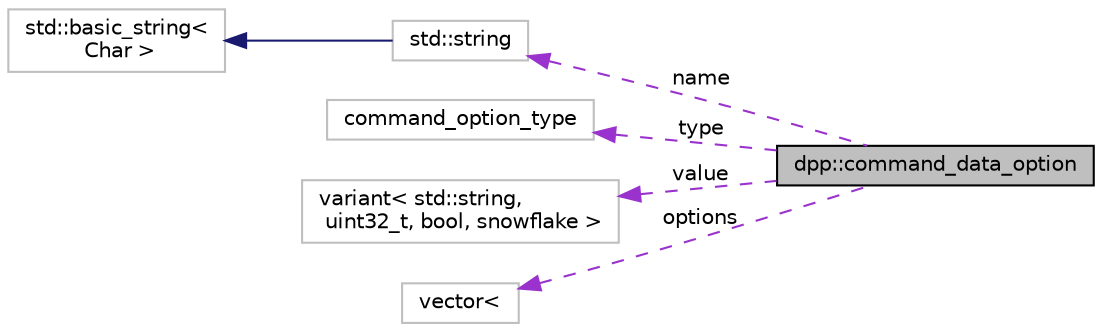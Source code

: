 digraph "dpp::command_data_option"
{
 // INTERACTIVE_SVG=YES
 // LATEX_PDF_SIZE
  bgcolor="transparent";
  edge [fontname="Helvetica",fontsize="10",labelfontname="Helvetica",labelfontsize="10"];
  node [fontname="Helvetica",fontsize="10",shape=record];
  rankdir="LR";
  Node1 [label="dpp::command_data_option",height=0.2,width=0.4,color="black", fillcolor="grey75", style="filled", fontcolor="black",tooltip="Values in the command interaction. These are the values specified by the user when actually issuing t..."];
  Node2 -> Node1 [dir="back",color="darkorchid3",fontsize="10",style="dashed",label=" name" ,fontname="Helvetica"];
  Node2 [label="std::string",height=0.2,width=0.4,color="grey75",tooltip=" "];
  Node3 -> Node2 [dir="back",color="midnightblue",fontsize="10",style="solid",fontname="Helvetica"];
  Node3 [label="std::basic_string\<\l Char \>",height=0.2,width=0.4,color="grey75",tooltip=" "];
  Node4 -> Node1 [dir="back",color="darkorchid3",fontsize="10",style="dashed",label=" type" ,fontname="Helvetica"];
  Node4 [label="command_option_type",height=0.2,width=0.4,color="grey75",tooltip=" "];
  Node5 -> Node1 [dir="back",color="darkorchid3",fontsize="10",style="dashed",label=" value" ,fontname="Helvetica"];
  Node5 [label="variant\< std::string,\l uint32_t, bool, snowflake \>",height=0.2,width=0.4,color="grey75",tooltip=" "];
  Node6 -> Node1 [dir="back",color="darkorchid3",fontsize="10",style="dashed",label=" options" ,fontname="Helvetica"];
  Node6 [label="vector\<",height=0.2,width=0.4,color="grey75",tooltip=" "];
}
